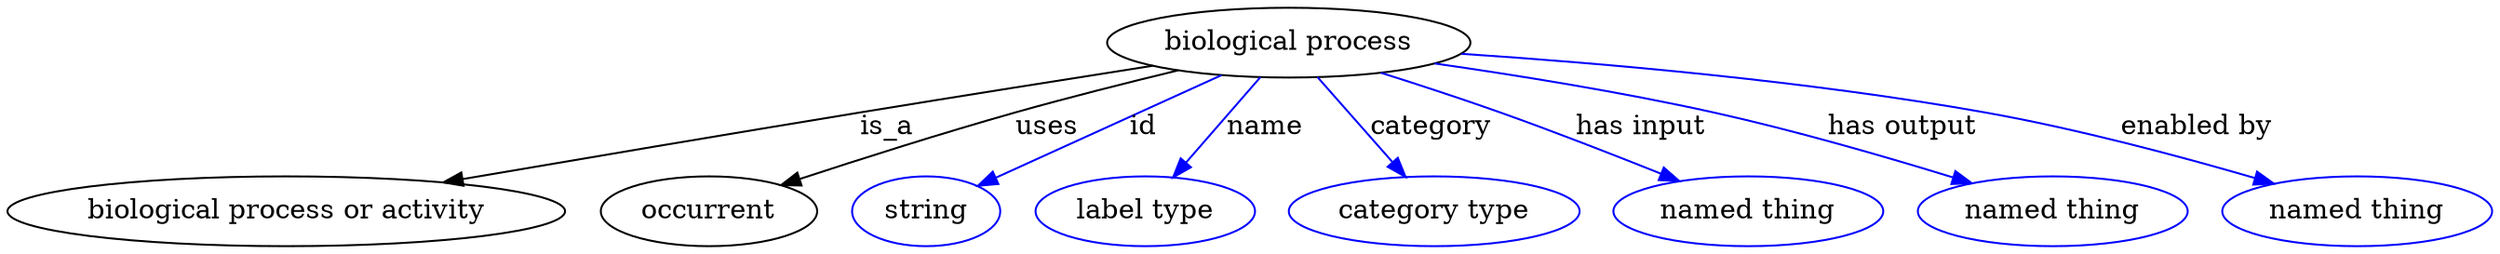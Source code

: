 digraph {
	graph [bb="0,0,1040.3,123"];
	node [label="\N"];
	"biological process"	[height=0.5,
		label="biological process",
		pos="536.09,105",
		width=2.0762];
	"biological process or activity"	[height=0.5,
		pos="113.09,18",
		width=3.1414];
	"biological process" -> "biological process or activity"	[label=is_a,
		lp="367.09,61.5",
		pos="e,178.8,32.722 479.31,93.123 443.86,86.293 397.3,77.245 356.09,69 300,57.777 236.71,44.742 188.79,34.796"];
	occurrent	[height=0.5,
		pos="288.09,18",
		width=1.2277];
	"biological process" -> occurrent	[label=uses,
		lp="434.09,61.5",
		pos="e,318.77,31.04 490.4,90.648 469.49,84.363 444.44,76.592 422.09,69 390.26,58.187 354.62,44.828 328.11,34.639"];
	id	[color=blue,
		height=0.5,
		label=string,
		pos="381.09,18",
		width=0.84854];
	"biological process" -> id	[color=blue,
		label=id,
		lp="473.59,61.5",
		pos="e,402.74,30.87 507.3,88.211 480.08,73.287 439.39,50.972 411.62,35.742",
		style=solid];
	name	[color=blue,
		height=0.5,
		label="label type",
		pos="475.09,18",
		width=1.2638];
	"biological process" -> name	[color=blue,
		label=name,
		lp="525.59,61.5",
		pos="e,486.91,35.469 524.04,87.207 515.12,74.786 502.84,57.673 492.81,43.697",
		style=solid];
	category	[color=blue,
		height=0.5,
		label="category type",
		pos="597.09,18",
		width=1.6249];
	"biological process" -> category	[color=blue,
		label=category,
		lp="594.59,61.5",
		pos="e,585.06,35.758 548.14,87.207 557,74.866 569.18,57.894 579.17,43.967",
		style=solid];
	"has input"	[color=blue,
		height=0.5,
		label="named thing",
		pos="729.09,18",
		width=1.5346];
	"biological process" -> "has input"	[color=blue,
		label="has input",
		lp="680.09,61.5",
		pos="e,699.3,33.417 573.51,89.248 588.67,83.151 606.28,75.904 622.09,69 644.8,59.08 669.92,47.383 690.1,37.797",
		style=solid];
	"has output"	[color=blue,
		height=0.5,
		label="named thing",
		pos="857.09,18",
		width=1.5346];
	"biological process" -> "has output"	[color=blue,
		label="has output",
		lp="787.59,61.5",
		pos="e,822.48,32.075 595.37,93.92 628.98,87.731 671.66,79.067 709.09,69 744.5,59.476 783.8,46.064 812.99,35.528",
		style=solid];
	"enabled by"	[color=blue,
		height=0.5,
		label="named thing",
		pos="985.09,18",
		width=1.5346];
	"biological process" -> "enabled by"	[color=blue,
		label="enabled by",
		lp="906.09,61.5",
		pos="e,949.18,31.834 606.38,98.717 664.19,93.566 748.04,84.239 820.09,69 861.09,60.328 906.6,46.185 939.42,35.15",
		style=solid];
}
